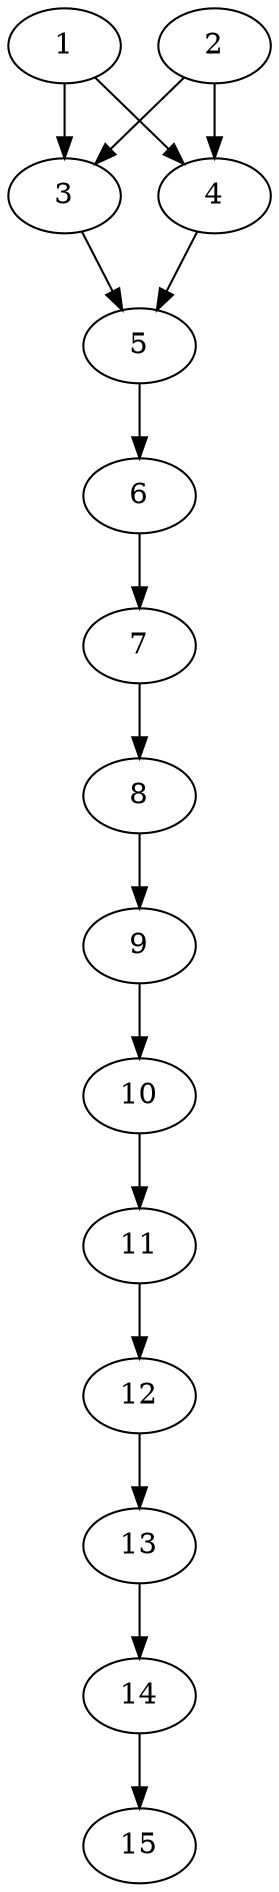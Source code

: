 // DAG automatically generated by daggen at Thu Oct  3 13:59:26 2019
// ./daggen --dot -n 15 --ccr 0.4 --fat 0.3 --regular 0.7 --density 0.9 --mindata 5242880 --maxdata 52428800 
digraph G {
  1 [size="120637440", alpha="0.13", expect_size="48254976"] 
  1 -> 3 [size ="48254976"]
  1 -> 4 [size ="48254976"]
  2 [size="77706240", alpha="0.14", expect_size="31082496"] 
  2 -> 3 [size ="31082496"]
  2 -> 4 [size ="31082496"]
  3 [size="96189440", alpha="0.03", expect_size="38475776"] 
  3 -> 5 [size ="38475776"]
  4 [size="52224000", alpha="0.14", expect_size="20889600"] 
  4 -> 5 [size ="20889600"]
  5 [size="79941120", alpha="0.14", expect_size="31976448"] 
  5 -> 6 [size ="31976448"]
  6 [size="16747520", alpha="0.09", expect_size="6699008"] 
  6 -> 7 [size ="6699008"]
  7 [size="122680320", alpha="0.17", expect_size="49072128"] 
  7 -> 8 [size ="49072128"]
  8 [size="54187520", alpha="0.00", expect_size="21675008"] 
  8 -> 9 [size ="21675008"]
  9 [size="61731840", alpha="0.01", expect_size="24692736"] 
  9 -> 10 [size ="24692736"]
  10 [size="109493760", alpha="0.09", expect_size="43797504"] 
  10 -> 11 [size ="43797504"]
  11 [size="90339840", alpha="0.03", expect_size="36135936"] 
  11 -> 12 [size ="36135936"]
  12 [size="48481280", alpha="0.17", expect_size="19392512"] 
  12 -> 13 [size ="19392512"]
  13 [size="15329280", alpha="0.10", expect_size="6131712"] 
  13 -> 14 [size ="6131712"]
  14 [size="35763200", alpha="0.10", expect_size="14305280"] 
  14 -> 15 [size ="14305280"]
  15 [size="120663040", alpha="0.10", expect_size="48265216"] 
}
